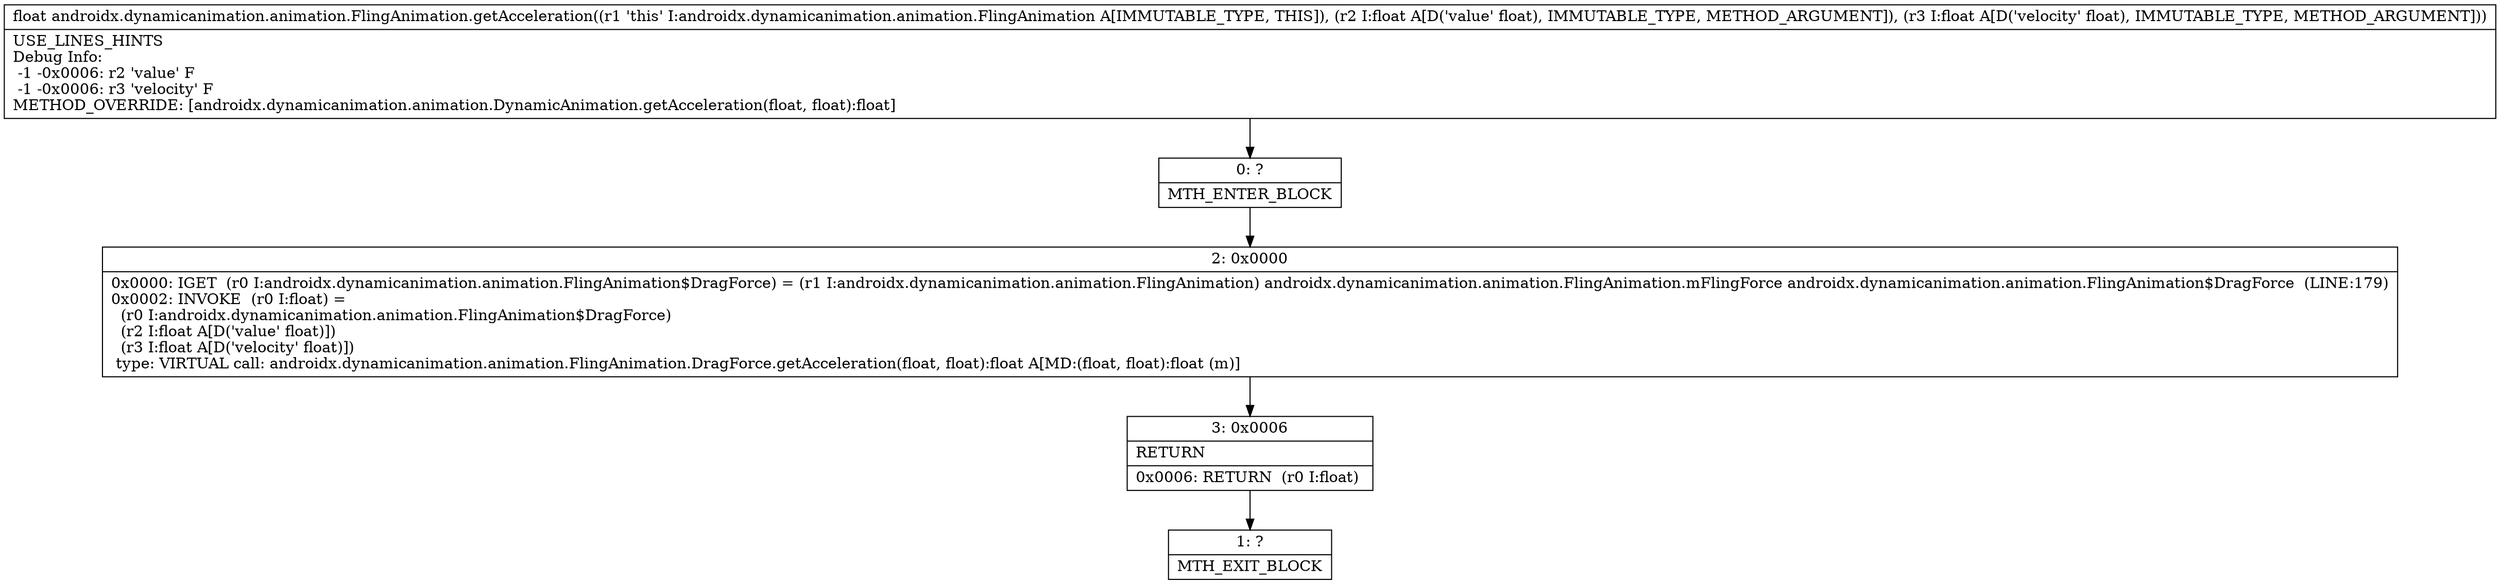 digraph "CFG forandroidx.dynamicanimation.animation.FlingAnimation.getAcceleration(FF)F" {
Node_0 [shape=record,label="{0\:\ ?|MTH_ENTER_BLOCK\l}"];
Node_2 [shape=record,label="{2\:\ 0x0000|0x0000: IGET  (r0 I:androidx.dynamicanimation.animation.FlingAnimation$DragForce) = (r1 I:androidx.dynamicanimation.animation.FlingAnimation) androidx.dynamicanimation.animation.FlingAnimation.mFlingForce androidx.dynamicanimation.animation.FlingAnimation$DragForce  (LINE:179)\l0x0002: INVOKE  (r0 I:float) = \l  (r0 I:androidx.dynamicanimation.animation.FlingAnimation$DragForce)\l  (r2 I:float A[D('value' float)])\l  (r3 I:float A[D('velocity' float)])\l type: VIRTUAL call: androidx.dynamicanimation.animation.FlingAnimation.DragForce.getAcceleration(float, float):float A[MD:(float, float):float (m)]\l}"];
Node_3 [shape=record,label="{3\:\ 0x0006|RETURN\l|0x0006: RETURN  (r0 I:float) \l}"];
Node_1 [shape=record,label="{1\:\ ?|MTH_EXIT_BLOCK\l}"];
MethodNode[shape=record,label="{float androidx.dynamicanimation.animation.FlingAnimation.getAcceleration((r1 'this' I:androidx.dynamicanimation.animation.FlingAnimation A[IMMUTABLE_TYPE, THIS]), (r2 I:float A[D('value' float), IMMUTABLE_TYPE, METHOD_ARGUMENT]), (r3 I:float A[D('velocity' float), IMMUTABLE_TYPE, METHOD_ARGUMENT]))  | USE_LINES_HINTS\lDebug Info:\l  \-1 \-0x0006: r2 'value' F\l  \-1 \-0x0006: r3 'velocity' F\lMETHOD_OVERRIDE: [androidx.dynamicanimation.animation.DynamicAnimation.getAcceleration(float, float):float]\l}"];
MethodNode -> Node_0;Node_0 -> Node_2;
Node_2 -> Node_3;
Node_3 -> Node_1;
}

